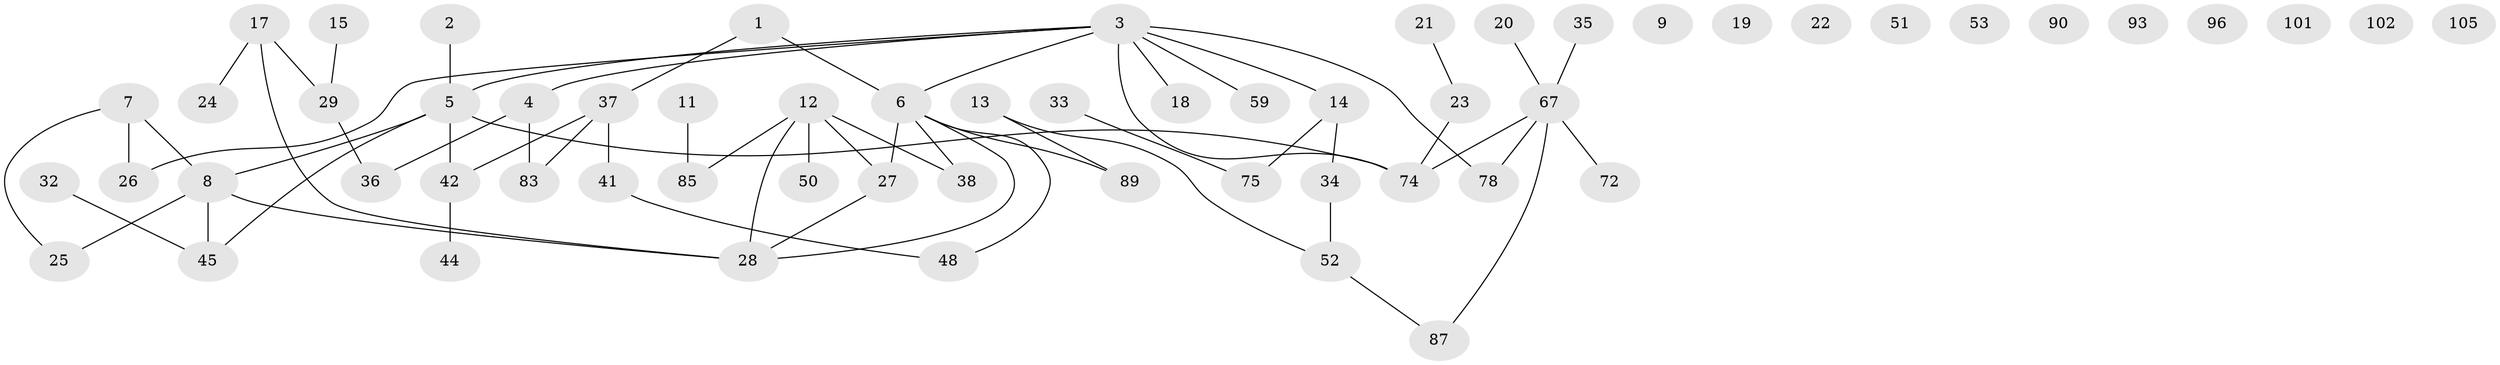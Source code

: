 // original degree distribution, {3: 0.15966386554621848, 1: 0.31092436974789917, 5: 0.05042016806722689, 2: 0.33613445378151263, 4: 0.08403361344537816, 0: 0.05042016806722689, 6: 0.008403361344537815}
// Generated by graph-tools (version 1.1) at 2025/16/03/04/25 18:16:31]
// undirected, 59 vertices, 62 edges
graph export_dot {
graph [start="1"]
  node [color=gray90,style=filled];
  1 [super="+77+10"];
  2;
  3 [super="+66+55+56+61"];
  4 [super="+99+82"];
  5 [super="+58+57+16"];
  6 [super="+60+71"];
  7;
  8 [super="+30"];
  9 [super="+49"];
  11;
  12 [super="+39+46"];
  13 [super="+65"];
  14;
  15;
  17 [super="+54"];
  18;
  19 [super="+98"];
  20;
  21 [super="+63"];
  22 [super="+64"];
  23 [super="+43"];
  24;
  25;
  26 [super="+112+91+69"];
  27 [super="+70"];
  28;
  29 [super="+47"];
  32;
  33;
  34 [super="+116"];
  35;
  36 [super="+111"];
  37 [super="+79"];
  38;
  41 [super="+118"];
  42 [super="+108"];
  44;
  45 [super="+117"];
  48;
  50;
  51 [super="+68"];
  52;
  53;
  59 [super="+114"];
  67 [super="+88+80+73+104+95"];
  72 [super="+84"];
  74;
  75 [super="+110+100"];
  78;
  83;
  85;
  87 [super="+106"];
  89 [super="+109"];
  90;
  93 [super="+107"];
  96;
  101;
  102;
  105;
  1 -- 6;
  1 -- 37;
  2 -- 5;
  3 -- 14;
  3 -- 74;
  3 -- 4;
  3 -- 26;
  3 -- 5;
  3 -- 6;
  3 -- 59;
  3 -- 78;
  3 -- 18;
  4 -- 83;
  4 -- 36;
  5 -- 74;
  5 -- 42;
  5 -- 8;
  5 -- 45;
  6 -- 48;
  6 -- 38;
  6 -- 89;
  6 -- 28;
  6 -- 27;
  7 -- 25;
  7 -- 26 [weight=2];
  7 -- 8;
  8 -- 28;
  8 -- 25;
  8 -- 45;
  11 -- 85;
  12 -- 38;
  12 -- 50;
  12 -- 27;
  12 -- 28;
  12 -- 85;
  13 -- 52;
  13 -- 89;
  14 -- 34;
  14 -- 75;
  15 -- 29;
  17 -- 29;
  17 -- 24;
  17 -- 28;
  20 -- 67;
  21 -- 23;
  23 -- 74;
  27 -- 28;
  29 -- 36;
  32 -- 45;
  33 -- 75;
  34 -- 52;
  35 -- 67 [weight=2];
  37 -- 42;
  37 -- 41;
  37 -- 83;
  41 -- 48;
  42 -- 44;
  52 -- 87;
  67 -- 78;
  67 -- 72;
  67 -- 74;
  67 -- 87;
}
